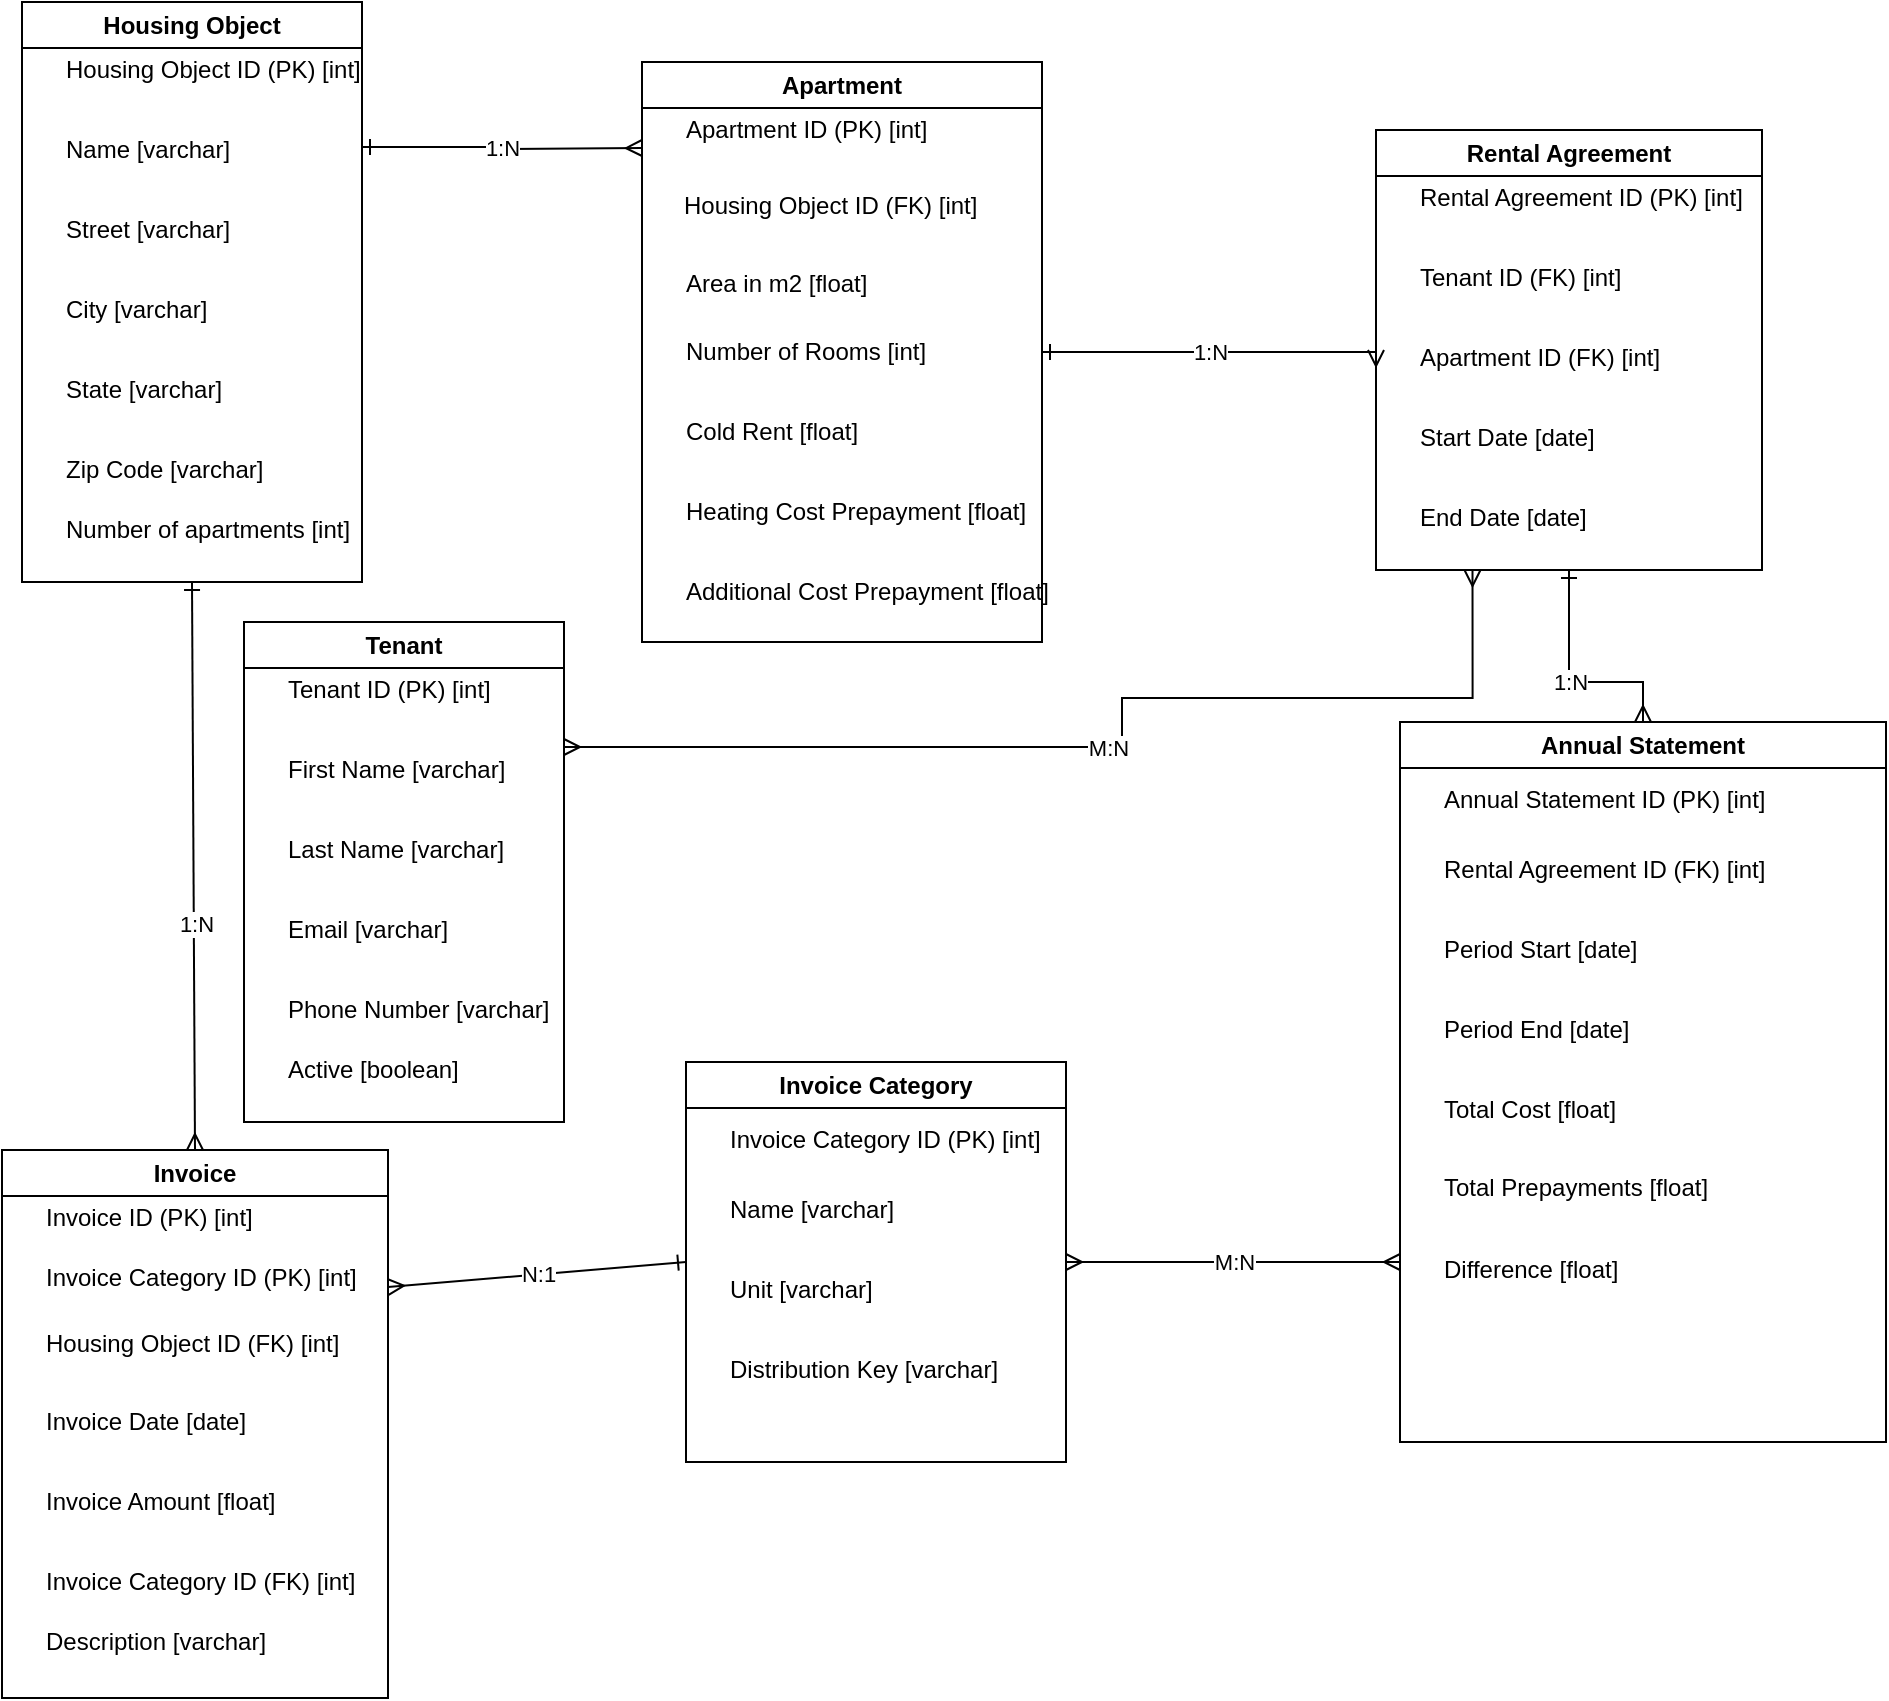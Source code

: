 <mxfile>
    <diagram name="ER Model Tenant Management" id="0">
        <mxGraphModel dx="1360" dy="2033" grid="0" gridSize="10" guides="1" tooltips="1" connect="1" arrows="1" fold="1" page="1" pageScale="1" pageWidth="827" pageHeight="1169" math="0" shadow="0">
            <root>
                <mxCell id="0"/>
                <mxCell id="1" parent="0"/>
                <mxCell id="Tenant" value="Tenant" style="swimlane;whiteSpace=wrap;html=1;" parent="1" vertex="1">
                    <mxGeometry x="261" y="-10" width="160" height="250" as="geometry"/>
                </mxCell>
                <mxCell id="TenantID" value="Tenant ID (PK) [int]" style="text" parent="Tenant" vertex="1">
                    <mxGeometry x="20" y="20" width="120" height="30" as="geometry"/>
                </mxCell>
                <mxCell id="FirstName" value="First Name [varchar]" style="text" parent="Tenant" vertex="1">
                    <mxGeometry x="20" y="60" width="120" height="30" as="geometry"/>
                </mxCell>
                <mxCell id="LastName" value="Last Name [varchar]" style="text" parent="Tenant" vertex="1">
                    <mxGeometry x="20" y="100" width="120" height="30" as="geometry"/>
                </mxCell>
                <mxCell id="Email" value="Email [varchar]" style="text" parent="Tenant" vertex="1">
                    <mxGeometry x="20" y="140" width="120" height="30" as="geometry"/>
                </mxCell>
                <mxCell id="PhoneNumber" value="Phone Number [varchar]" style="text" parent="Tenant" vertex="1">
                    <mxGeometry x="20" y="180" width="120" height="30" as="geometry"/>
                </mxCell>
                <mxCell id="Active" value="Active [boolean]" style="text" parent="Tenant" vertex="1">
                    <mxGeometry x="20" y="210" width="120" height="30" as="geometry"/>
                </mxCell>
                <mxCell id="Object" value="Housing Object" style="swimlane;whiteSpace=wrap;html=1;" parent="1" vertex="1">
                    <mxGeometry x="150" y="-320" width="170" height="290" as="geometry"/>
                </mxCell>
                <mxCell id="ObjectID" value="Housing Object ID (PK) [int]" style="text" parent="Object" vertex="1">
                    <mxGeometry x="20" y="20" width="120" height="30" as="geometry"/>
                </mxCell>
                <mxCell id="ObjectName" value="Name [varchar]" style="text" parent="Object" vertex="1">
                    <mxGeometry x="20" y="60" width="120" height="30" as="geometry"/>
                </mxCell>
                <mxCell id="Street" value="Street [varchar]" style="text" parent="Object" vertex="1">
                    <mxGeometry x="20" y="100" width="120" height="30" as="geometry"/>
                </mxCell>
                <mxCell id="City" value="City [varchar]" style="text" parent="Object" vertex="1">
                    <mxGeometry x="20" y="140" width="120" height="30" as="geometry"/>
                </mxCell>
                <mxCell id="State" value="State [varchar]" style="text" parent="Object" vertex="1">
                    <mxGeometry x="20" y="180" width="120" height="30" as="geometry"/>
                </mxCell>
                <mxCell id="ZipCode" value="Zip Code [varchar]" style="text" parent="Object" vertex="1">
                    <mxGeometry x="20" y="220" width="120" height="30" as="geometry"/>
                </mxCell>
                <mxCell id="2" value="Number of apartments [int]" style="text" parent="Object" vertex="1">
                    <mxGeometry x="20" y="250" width="120" height="30" as="geometry"/>
                </mxCell>
                <mxCell id="Apartment" value="Apartment" style="swimlane;whiteSpace=wrap;html=1;" parent="1" vertex="1">
                    <mxGeometry x="460" y="-290" width="200" height="290" as="geometry"/>
                </mxCell>
                <mxCell id="ApartmentID" value="Apartment ID (PK) [int]" style="text" parent="Apartment" vertex="1">
                    <mxGeometry x="20" y="20" width="120" height="30" as="geometry"/>
                </mxCell>
                <mxCell id="LivingSpace" value="Area in m2 [float]" style="text" parent="Apartment" vertex="1">
                    <mxGeometry x="20" y="97" width="120" height="30" as="geometry"/>
                </mxCell>
                <mxCell id="NumberOfRooms" value="Number of Rooms [int]" style="text" parent="Apartment" vertex="1">
                    <mxGeometry x="20" y="131" width="120" height="30" as="geometry"/>
                </mxCell>
                <mxCell id="ColdRent" value="Cold Rent [float]" style="text" parent="Apartment" vertex="1">
                    <mxGeometry x="20" y="171" width="120" height="30" as="geometry"/>
                </mxCell>
                <mxCell id="HeatingCostAdvance" value="Heating Cost Prepayment [float]" style="text" parent="Apartment" vertex="1">
                    <mxGeometry x="20" y="211" width="120" height="30" as="geometry"/>
                </mxCell>
                <mxCell id="AdditionalCostAdvance" value="Additional Cost Prepayment [float]" style="text" parent="Apartment" vertex="1">
                    <mxGeometry x="20" y="251" width="120" height="30" as="geometry"/>
                </mxCell>
                <mxCell id="5" value="Housing Object ID (FK) [int]" style="text" parent="Apartment" vertex="1">
                    <mxGeometry x="19" y="58" width="120" height="30" as="geometry"/>
                </mxCell>
                <mxCell id="RentalAgreement" value="Rental Agreement" style="swimlane;whiteSpace=wrap;html=1;" parent="1" vertex="1">
                    <mxGeometry x="827" y="-256" width="193" height="220" as="geometry"/>
                </mxCell>
                <mxCell id="RentalAgreementID" value="Rental Agreement ID (PK) [int]" style="text" parent="RentalAgreement" vertex="1">
                    <mxGeometry x="20" y="20" width="120" height="30" as="geometry"/>
                </mxCell>
                <mxCell id="TenantID_FK" value="Tenant ID (FK) [int]" style="text" parent="RentalAgreement" vertex="1">
                    <mxGeometry x="20" y="60" width="120" height="30" as="geometry"/>
                </mxCell>
                <mxCell id="ApartmentID_FK" value="Apartment ID (FK) [int]" style="text" parent="RentalAgreement" vertex="1">
                    <mxGeometry x="20" y="100" width="120" height="30" as="geometry"/>
                </mxCell>
                <mxCell id="StartDate" value="Start Date [date]" style="text" parent="RentalAgreement" vertex="1">
                    <mxGeometry x="20" y="140" width="120" height="30" as="geometry"/>
                </mxCell>
                <mxCell id="EndDate" value="End Date [date]" style="text" parent="RentalAgreement" vertex="1">
                    <mxGeometry x="20" y="180" width="120" height="30" as="geometry"/>
                </mxCell>
                <mxCell id="14" value="N:1" style="edgeStyle=none;html=1;exitX=1;exitY=0.25;exitDx=0;exitDy=0;entryX=0;entryY=0.5;entryDx=0;entryDy=0;startArrow=ERmany;startFill=0;endArrow=ERone;endFill=0;" parent="1" source="Invoice" target="AdditionalCostPosition" edge="1">
                    <mxGeometry relative="1" as="geometry"/>
                </mxCell>
                <mxCell id="Invoice" value="Invoice" style="swimlane;whiteSpace=wrap;html=1;" parent="1" vertex="1">
                    <mxGeometry x="140" y="254" width="193" height="274" as="geometry"/>
                </mxCell>
                <mxCell id="InvoiceID" value="Invoice ID (PK) [int]" style="text" parent="Invoice" vertex="1">
                    <mxGeometry x="20" y="20" width="120" height="30" as="geometry"/>
                </mxCell>
                <mxCell id="InvoiceDate" value="Invoice Date [date]" style="text" parent="Invoice" vertex="1">
                    <mxGeometry x="20" y="122" width="120" height="30" as="geometry"/>
                </mxCell>
                <mxCell id="InvoiceAmount" value="Invoice Amount [float]" style="text" parent="Invoice" vertex="1">
                    <mxGeometry x="20" y="162" width="120" height="30" as="geometry"/>
                </mxCell>
                <mxCell id="4" value="Invoice Category ID (FK) [int]" style="text" parent="Invoice" vertex="1">
                    <mxGeometry x="20" y="202" width="120" height="30" as="geometry"/>
                </mxCell>
                <mxCell id="6" value="Housing Object ID (FK) [int]" style="text" parent="Invoice" vertex="1">
                    <mxGeometry x="20" y="83" width="120" height="30" as="geometry"/>
                </mxCell>
                <mxCell id="15" value="Invoice Category ID (PK) [int]" style="text" parent="Invoice" vertex="1">
                    <mxGeometry x="20" y="50" width="120" height="30" as="geometry"/>
                </mxCell>
                <mxCell id="18" value="Description [varchar]" style="text" vertex="1" parent="Invoice">
                    <mxGeometry x="20" y="232" width="120" height="30" as="geometry"/>
                </mxCell>
                <mxCell id="Billing" value="Annual Statement" style="swimlane;whiteSpace=wrap;html=1;" parent="1" vertex="1">
                    <mxGeometry x="839" y="40" width="243" height="360" as="geometry"/>
                </mxCell>
                <mxCell id="BillingID" value="Annual Statement ID (PK) [int]" style="text" parent="Billing" vertex="1">
                    <mxGeometry x="20" y="25" width="120" height="30" as="geometry"/>
                </mxCell>
                <mxCell id="BillingFK" value="Rental Agreement ID (FK) [int]" style="text" parent="Billing" vertex="1">
                    <mxGeometry x="20" y="60" width="120" height="30" as="geometry"/>
                </mxCell>
                <mxCell id="PeriodStart" value="Period Start [date]" style="text" parent="Billing" vertex="1">
                    <mxGeometry x="20" y="100" width="120" height="30" as="geometry"/>
                </mxCell>
                <mxCell id="PeriodEnd" value="Period End [date]" style="text" parent="Billing" vertex="1">
                    <mxGeometry x="20" y="140" width="120" height="30" as="geometry"/>
                </mxCell>
                <mxCell id="TotalCost" value="Total Cost [float]" style="text" parent="Billing" vertex="1">
                    <mxGeometry x="20" y="180" width="120" height="30" as="geometry"/>
                </mxCell>
                <mxCell id="AdditionalPayment" value="Total Prepayments [float]" style="text" parent="Billing" vertex="1">
                    <mxGeometry x="20" y="219" width="120" height="30" as="geometry"/>
                </mxCell>
                <mxCell id="Refund" value="Difference [float]" style="text" parent="Billing" vertex="1">
                    <mxGeometry x="20" y="260" width="120" height="30" as="geometry"/>
                </mxCell>
                <mxCell id="rel1" value="M:N" style="edgeStyle=orthogonalEdgeStyle;rounded=0;orthogonalLoop=1;jettySize=auto;html=1;startArrow=ERmany;startFill=0;endArrow=ERmany;endFill=0;entryX=0.25;entryY=1;entryDx=0;entryDy=0;exitX=1;exitY=0.25;exitDx=0;exitDy=0;" parent="1" source="Tenant" target="RentalAgreement" edge="1">
                    <mxGeometry relative="1" as="geometry">
                        <mxPoint x="310" y="90" as="sourcePoint"/>
                        <mxPoint x="794" y="-34" as="targetPoint"/>
                        <Array as="points">
                            <mxPoint x="700" y="53"/>
                            <mxPoint x="700" y="28"/>
                            <mxPoint x="875" y="28"/>
                        </Array>
                    </mxGeometry>
                </mxCell>
                <mxCell id="rel2" value="1:N" style="edgeStyle=orthogonalEdgeStyle;rounded=0;orthogonalLoop=1;jettySize=auto;html=1;entryX=0;entryY=0.5;entryDx=0;entryDy=0;exitX=1;exitY=0.5;exitDx=0;exitDy=0;startArrow=ERone;startFill=0;endArrow=ERmany;endFill=0;" parent="1" source="Apartment" target="RentalAgreement" edge="1">
                    <mxGeometry relative="1" as="geometry">
                        <mxPoint x="650" y="-180" as="sourcePoint"/>
                        <mxPoint x="820" y="-180" as="targetPoint"/>
                        <Array as="points">
                            <mxPoint x="827" y="-145"/>
                        </Array>
                    </mxGeometry>
                </mxCell>
                <mxCell id="rel3" value="1:N" style="edgeStyle=orthogonalEdgeStyle;rounded=0;orthogonalLoop=1;jettySize=auto;html=1;exitX=0.5;exitY=1;exitDx=0;exitDy=0;startArrow=ERone;startFill=0;endArrow=ERmany;endFill=0;entryX=0.5;entryY=0;entryDx=0;entryDy=0;" parent="1" source="RentalAgreement" target="Billing" edge="1">
                    <mxGeometry relative="1" as="geometry">
                        <mxPoint x="910" y="-40" as="sourcePoint"/>
                        <mxPoint x="910" y="50" as="targetPoint"/>
                        <Array as="points">
                            <mxPoint x="924" y="20"/>
                            <mxPoint x="960" y="20"/>
                        </Array>
                    </mxGeometry>
                </mxCell>
                <mxCell id="rel7" value="1:N" style="edgeStyle=orthogonalEdgeStyle;rounded=0;orthogonalLoop=1;jettySize=auto;html=1;exitX=1;exitY=0.25;exitDx=0;exitDy=0;startArrow=ERone;startFill=0;endArrow=ERmany;endFill=0;" parent="1" source="Object" edge="1">
                    <mxGeometry relative="1" as="geometry">
                        <mxPoint x="300" y="-180" as="sourcePoint"/>
                        <mxPoint x="460" y="-247" as="targetPoint"/>
                    </mxGeometry>
                </mxCell>
                <mxCell id="17" value="M:N" style="edgeStyle=none;html=1;exitX=1;exitY=0.5;exitDx=0;exitDy=0;entryX=0;entryY=0.75;entryDx=0;entryDy=0;startArrow=ERmany;startFill=0;endArrow=ERmany;endFill=0;" parent="1" source="AdditionalCostPosition" target="Billing" edge="1">
                    <mxGeometry relative="1" as="geometry"/>
                </mxCell>
                <mxCell id="AdditionalCostPosition" value="Invoice Category" style="swimlane;whiteSpace=wrap;html=1;" parent="1" vertex="1">
                    <mxGeometry x="482" y="210" width="190" height="200" as="geometry"/>
                </mxCell>
                <mxCell id="PositionID" value="Invoice Category ID (PK) [int]" style="text" parent="AdditionalCostPosition" vertex="1">
                    <mxGeometry x="20" y="25" width="120" height="30" as="geometry"/>
                </mxCell>
                <mxCell id="Name" value="Name [varchar]" style="text" parent="AdditionalCostPosition" vertex="1">
                    <mxGeometry x="20" y="60" width="120" height="30" as="geometry"/>
                </mxCell>
                <mxCell id="Unit" value="Unit [varchar]" style="text" parent="AdditionalCostPosition" vertex="1">
                    <mxGeometry x="20" y="100" width="120" height="30" as="geometry"/>
                </mxCell>
                <mxCell id="DistributionKey" value="Distribution Key [varchar]" style="text" parent="AdditionalCostPosition" vertex="1">
                    <mxGeometry x="20" y="140" width="120" height="30" as="geometry"/>
                </mxCell>
                <mxCell id="7" style="edgeStyle=none;html=1;entryX=0.5;entryY=0;entryDx=0;entryDy=0;startArrow=ERone;startFill=0;endArrow=ERmany;endFill=0;exitX=0.5;exitY=1;exitDx=0;exitDy=0;" parent="1" source="Object" target="Invoice" edge="1">
                    <mxGeometry relative="1" as="geometry"/>
                </mxCell>
                <mxCell id="8" value="1:N" style="edgeLabel;html=1;align=center;verticalAlign=middle;resizable=0;points=[];" parent="7" vertex="1" connectable="0">
                    <mxGeometry x="0.203" y="1" relative="1" as="geometry">
                        <mxPoint as="offset"/>
                    </mxGeometry>
                </mxCell>
            </root>
        </mxGraphModel>
    </diagram>
</mxfile>
